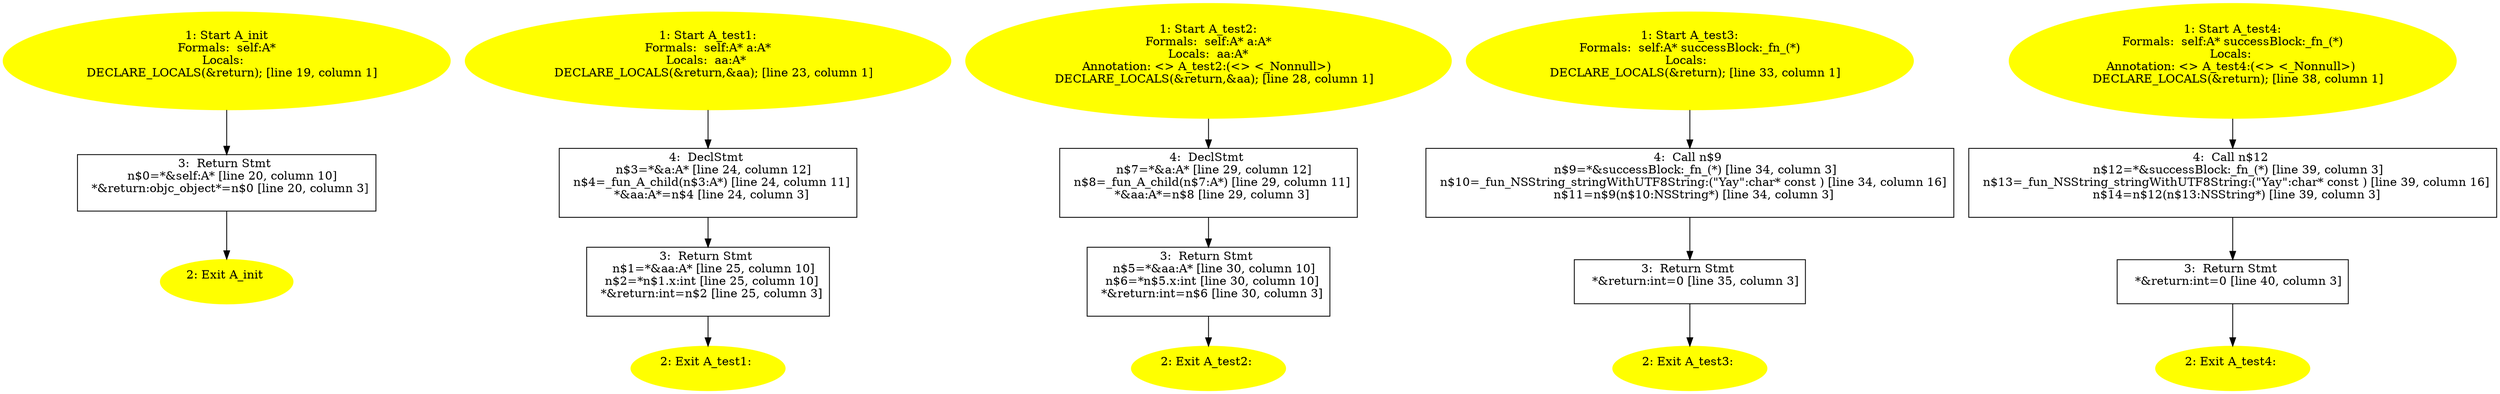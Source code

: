/* @generated */
digraph cfg {
"init#A#instance.eee79aaaddd644404e17691a7e7d809a_1" [label="1: Start A_init\nFormals:  self:A*\nLocals:  \n   DECLARE_LOCALS(&return); [line 19, column 1]\n " color=yellow style=filled]
	

	 "init#A#instance.eee79aaaddd644404e17691a7e7d809a_1" -> "init#A#instance.eee79aaaddd644404e17691a7e7d809a_3" ;
"init#A#instance.eee79aaaddd644404e17691a7e7d809a_2" [label="2: Exit A_init \n  " color=yellow style=filled]
	

"init#A#instance.eee79aaaddd644404e17691a7e7d809a_3" [label="3:  Return Stmt \n   n$0=*&self:A* [line 20, column 10]\n  *&return:objc_object*=n$0 [line 20, column 3]\n " shape="box"]
	

	 "init#A#instance.eee79aaaddd644404e17691a7e7d809a_3" -> "init#A#instance.eee79aaaddd644404e17691a7e7d809a_2" ;
"test1:#A(class A)#instance.61440711d4e2388d4be3731c34a61289_1" [label="1: Start A_test1:\nFormals:  self:A* a:A*\nLocals:  aa:A* \n   DECLARE_LOCALS(&return,&aa); [line 23, column 1]\n " color=yellow style=filled]
	

	 "test1:#A(class A)#instance.61440711d4e2388d4be3731c34a61289_1" -> "test1:#A(class A)#instance.61440711d4e2388d4be3731c34a61289_4" ;
"test1:#A(class A)#instance.61440711d4e2388d4be3731c34a61289_2" [label="2: Exit A_test1: \n  " color=yellow style=filled]
	

"test1:#A(class A)#instance.61440711d4e2388d4be3731c34a61289_3" [label="3:  Return Stmt \n   n$1=*&aa:A* [line 25, column 10]\n  n$2=*n$1.x:int [line 25, column 10]\n  *&return:int=n$2 [line 25, column 3]\n " shape="box"]
	

	 "test1:#A(class A)#instance.61440711d4e2388d4be3731c34a61289_3" -> "test1:#A(class A)#instance.61440711d4e2388d4be3731c34a61289_2" ;
"test1:#A(class A)#instance.61440711d4e2388d4be3731c34a61289_4" [label="4:  DeclStmt \n   n$3=*&a:A* [line 24, column 12]\n  n$4=_fun_A_child(n$3:A*) [line 24, column 11]\n  *&aa:A*=n$4 [line 24, column 3]\n " shape="box"]
	

	 "test1:#A(class A)#instance.61440711d4e2388d4be3731c34a61289_4" -> "test1:#A(class A)#instance.61440711d4e2388d4be3731c34a61289_3" ;
"test2:#A(class A)#instance.3b9594b6f023617f19d57dee6d35cf80_1" [label="1: Start A_test2:\nFormals:  self:A* a:A*\nLocals:  aa:A*\nAnnotation: <> A_test2:(<> <_Nonnull>) \n   DECLARE_LOCALS(&return,&aa); [line 28, column 1]\n " color=yellow style=filled]
	

	 "test2:#A(class A)#instance.3b9594b6f023617f19d57dee6d35cf80_1" -> "test2:#A(class A)#instance.3b9594b6f023617f19d57dee6d35cf80_4" ;
"test2:#A(class A)#instance.3b9594b6f023617f19d57dee6d35cf80_2" [label="2: Exit A_test2: \n  " color=yellow style=filled]
	

"test2:#A(class A)#instance.3b9594b6f023617f19d57dee6d35cf80_3" [label="3:  Return Stmt \n   n$5=*&aa:A* [line 30, column 10]\n  n$6=*n$5.x:int [line 30, column 10]\n  *&return:int=n$6 [line 30, column 3]\n " shape="box"]
	

	 "test2:#A(class A)#instance.3b9594b6f023617f19d57dee6d35cf80_3" -> "test2:#A(class A)#instance.3b9594b6f023617f19d57dee6d35cf80_2" ;
"test2:#A(class A)#instance.3b9594b6f023617f19d57dee6d35cf80_4" [label="4:  DeclStmt \n   n$7=*&a:A* [line 29, column 12]\n  n$8=_fun_A_child(n$7:A*) [line 29, column 11]\n  *&aa:A*=n$8 [line 29, column 3]\n " shape="box"]
	

	 "test2:#A(class A)#instance.3b9594b6f023617f19d57dee6d35cf80_4" -> "test2:#A(class A)#instance.3b9594b6f023617f19d57dee6d35cf80_3" ;
"test3:#A#instance.28bc2df8df797b21818dc2037239f326_1" [label="1: Start A_test3:\nFormals:  self:A* successBlock:_fn_(*)\nLocals:  \n   DECLARE_LOCALS(&return); [line 33, column 1]\n " color=yellow style=filled]
	

	 "test3:#A#instance.28bc2df8df797b21818dc2037239f326_1" -> "test3:#A#instance.28bc2df8df797b21818dc2037239f326_4" ;
"test3:#A#instance.28bc2df8df797b21818dc2037239f326_2" [label="2: Exit A_test3: \n  " color=yellow style=filled]
	

"test3:#A#instance.28bc2df8df797b21818dc2037239f326_3" [label="3:  Return Stmt \n   *&return:int=0 [line 35, column 3]\n " shape="box"]
	

	 "test3:#A#instance.28bc2df8df797b21818dc2037239f326_3" -> "test3:#A#instance.28bc2df8df797b21818dc2037239f326_2" ;
"test3:#A#instance.28bc2df8df797b21818dc2037239f326_4" [label="4:  Call n$9 \n   n$9=*&successBlock:_fn_(*) [line 34, column 3]\n  n$10=_fun_NSString_stringWithUTF8String:(\"Yay\":char* const ) [line 34, column 16]\n  n$11=n$9(n$10:NSString*) [line 34, column 3]\n " shape="box"]
	

	 "test3:#A#instance.28bc2df8df797b21818dc2037239f326_4" -> "test3:#A#instance.28bc2df8df797b21818dc2037239f326_3" ;
"test4:#A#instance.718a300d6fa63609a70f22221a548ee5_1" [label="1: Start A_test4:\nFormals:  self:A* successBlock:_fn_(*)\nLocals: \nAnnotation: <> A_test4:(<> <_Nonnull>) \n   DECLARE_LOCALS(&return); [line 38, column 1]\n " color=yellow style=filled]
	

	 "test4:#A#instance.718a300d6fa63609a70f22221a548ee5_1" -> "test4:#A#instance.718a300d6fa63609a70f22221a548ee5_4" ;
"test4:#A#instance.718a300d6fa63609a70f22221a548ee5_2" [label="2: Exit A_test4: \n  " color=yellow style=filled]
	

"test4:#A#instance.718a300d6fa63609a70f22221a548ee5_3" [label="3:  Return Stmt \n   *&return:int=0 [line 40, column 3]\n " shape="box"]
	

	 "test4:#A#instance.718a300d6fa63609a70f22221a548ee5_3" -> "test4:#A#instance.718a300d6fa63609a70f22221a548ee5_2" ;
"test4:#A#instance.718a300d6fa63609a70f22221a548ee5_4" [label="4:  Call n$12 \n   n$12=*&successBlock:_fn_(*) [line 39, column 3]\n  n$13=_fun_NSString_stringWithUTF8String:(\"Yay\":char* const ) [line 39, column 16]\n  n$14=n$12(n$13:NSString*) [line 39, column 3]\n " shape="box"]
	

	 "test4:#A#instance.718a300d6fa63609a70f22221a548ee5_4" -> "test4:#A#instance.718a300d6fa63609a70f22221a548ee5_3" ;
}
